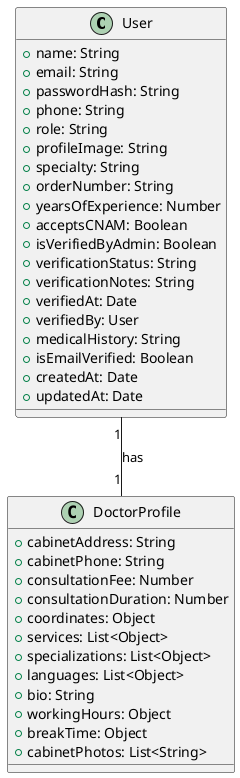 @startuml

' Define User class
class User {
  +name: String
  +email: String
  +passwordHash: String
  +phone: String
  +role: String
  +profileImage: String
  +specialty: String
  +orderNumber: String
  +yearsOfExperience: Number
  +acceptsCNAM: Boolean
  +isVerifiedByAdmin: Boolean
  +verificationStatus: String
  +verificationNotes: String
  +verifiedAt: Date
  +verifiedBy: User
  +medicalHistory: String
  +isEmailVerified: Boolean
  +createdAt: Date
  +updatedAt: Date
}

' Define DoctorProfile class
class DoctorProfile {
  +cabinetAddress: String
  +cabinetPhone: String
  +consultationFee: Number
  +consultationDuration: Number
  +coordinates: Object
  +services: List<Object>
  +specializations: List<Object>
  +languages: List<Object>
  +bio: String
  +workingHours: Object
  +breakTime: Object
  +cabinetPhotos: List<String>
}

' Define relationships
User "1" -- "1" DoctorProfile : has

@enduml
